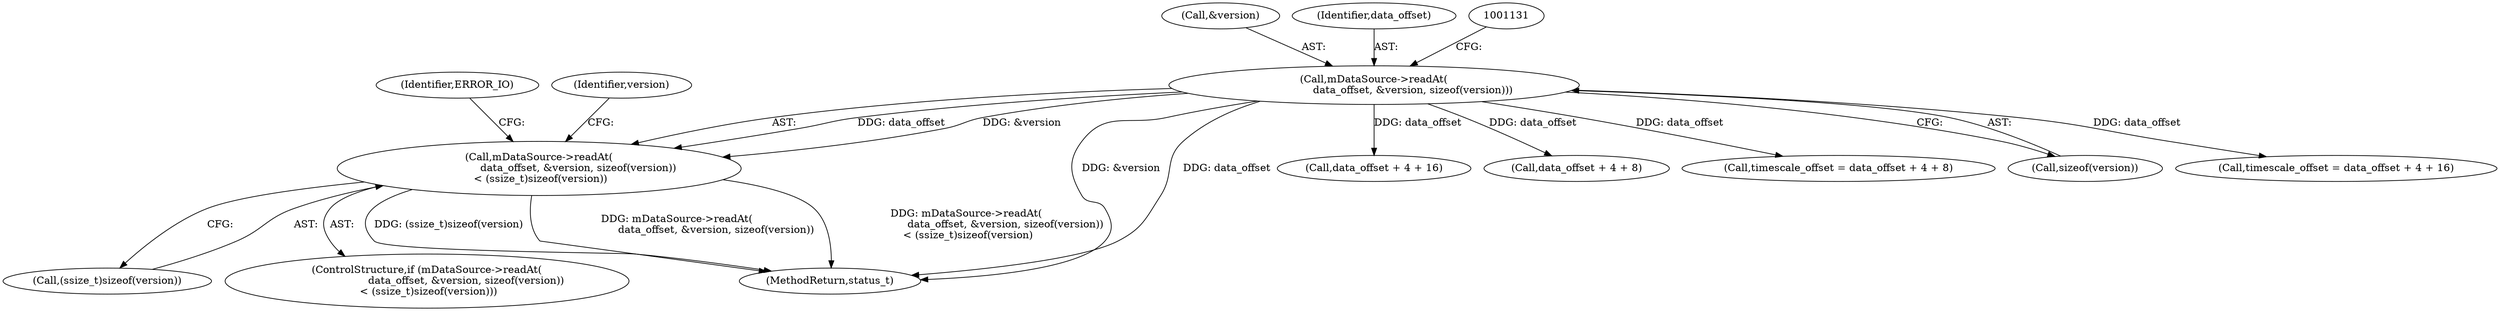 digraph "0_Android_f4a88c8ed4f8186b3d6e2852993e063fc33ff231@API" {
"1001123" [label="(Call,mDataSource->readAt(\n                        data_offset, &version, sizeof(version))\n < (ssize_t)sizeof(version))"];
"1001124" [label="(Call,mDataSource->readAt(\n                        data_offset, &version, sizeof(version)))"];
"1001126" [label="(Call,&version)"];
"1001130" [label="(Call,(ssize_t)sizeof(version))"];
"1001125" [label="(Identifier,data_offset)"];
"1001122" [label="(ControlStructure,if (mDataSource->readAt(\n                        data_offset, &version, sizeof(version))\n < (ssize_t)sizeof(version)))"];
"1001123" [label="(Call,mDataSource->readAt(\n                        data_offset, &version, sizeof(version))\n < (ssize_t)sizeof(version))"];
"1001145" [label="(Call,data_offset + 4 + 16)"];
"1001158" [label="(Call,data_offset + 4 + 8)"];
"1001124" [label="(Call,mDataSource->readAt(\n                        data_offset, &version, sizeof(version)))"];
"1001156" [label="(Call,timescale_offset = data_offset + 4 + 8)"];
"1001128" [label="(Call,sizeof(version))"];
"1002911" [label="(MethodReturn,status_t)"];
"1001136" [label="(Identifier,ERROR_IO)"];
"1001140" [label="(Identifier,version)"];
"1001143" [label="(Call,timescale_offset = data_offset + 4 + 16)"];
"1001123" -> "1001122"  [label="AST: "];
"1001123" -> "1001130"  [label="CFG: "];
"1001124" -> "1001123"  [label="AST: "];
"1001130" -> "1001123"  [label="AST: "];
"1001136" -> "1001123"  [label="CFG: "];
"1001140" -> "1001123"  [label="CFG: "];
"1001123" -> "1002911"  [label="DDG: (ssize_t)sizeof(version)"];
"1001123" -> "1002911"  [label="DDG: mDataSource->readAt(\n                        data_offset, &version, sizeof(version))"];
"1001123" -> "1002911"  [label="DDG: mDataSource->readAt(\n                        data_offset, &version, sizeof(version))\n < (ssize_t)sizeof(version)"];
"1001124" -> "1001123"  [label="DDG: data_offset"];
"1001124" -> "1001123"  [label="DDG: &version"];
"1001124" -> "1001128"  [label="CFG: "];
"1001125" -> "1001124"  [label="AST: "];
"1001126" -> "1001124"  [label="AST: "];
"1001128" -> "1001124"  [label="AST: "];
"1001131" -> "1001124"  [label="CFG: "];
"1001124" -> "1002911"  [label="DDG: &version"];
"1001124" -> "1002911"  [label="DDG: data_offset"];
"1001124" -> "1001143"  [label="DDG: data_offset"];
"1001124" -> "1001145"  [label="DDG: data_offset"];
"1001124" -> "1001156"  [label="DDG: data_offset"];
"1001124" -> "1001158"  [label="DDG: data_offset"];
}
